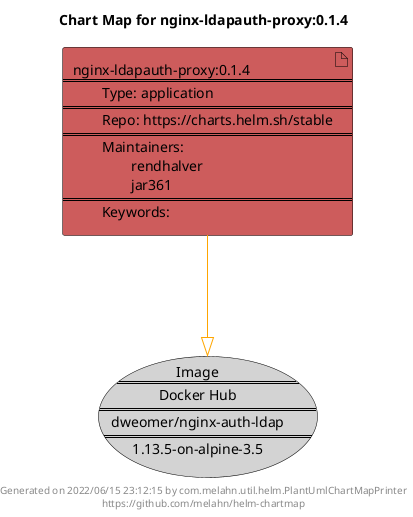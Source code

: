 @startuml
skinparam linetype ortho
skinparam backgroundColor white
skinparam usecaseBorderColor black
skinparam usecaseArrowColor LightSlateGray
skinparam artifactBorderColor black
skinparam artifactArrowColor LightSlateGray

title Chart Map for nginx-ldapauth-proxy:0.1.4

'There is one referenced Helm Chart
artifact "nginx-ldapauth-proxy:0.1.4\n====\n\tType: application\n====\n\tRepo: https://charts.helm.sh/stable\n====\n\tMaintainers: \n\t\trendhalver\n\t\tjar361\n====\n\tKeywords: " as nginx_ldapauth_proxy_0_1_4 #IndianRed

'There is one referenced Docker Image
usecase "Image\n====\nDocker Hub\n====\ndweomer/nginx-auth-ldap\n====\n1.13.5-on-alpine-3.5" as dweomer_nginx_auth_ldap_1_13_5_on_alpine_3_5 #LightGrey

'Chart Dependencies
nginx_ldapauth_proxy_0_1_4--[#orange]-|>dweomer_nginx_auth_ldap_1_13_5_on_alpine_3_5

center footer Generated on 2022/06/15 23:12:15 by com.melahn.util.helm.PlantUmlChartMapPrinter\nhttps://github.com/melahn/helm-chartmap
@enduml
